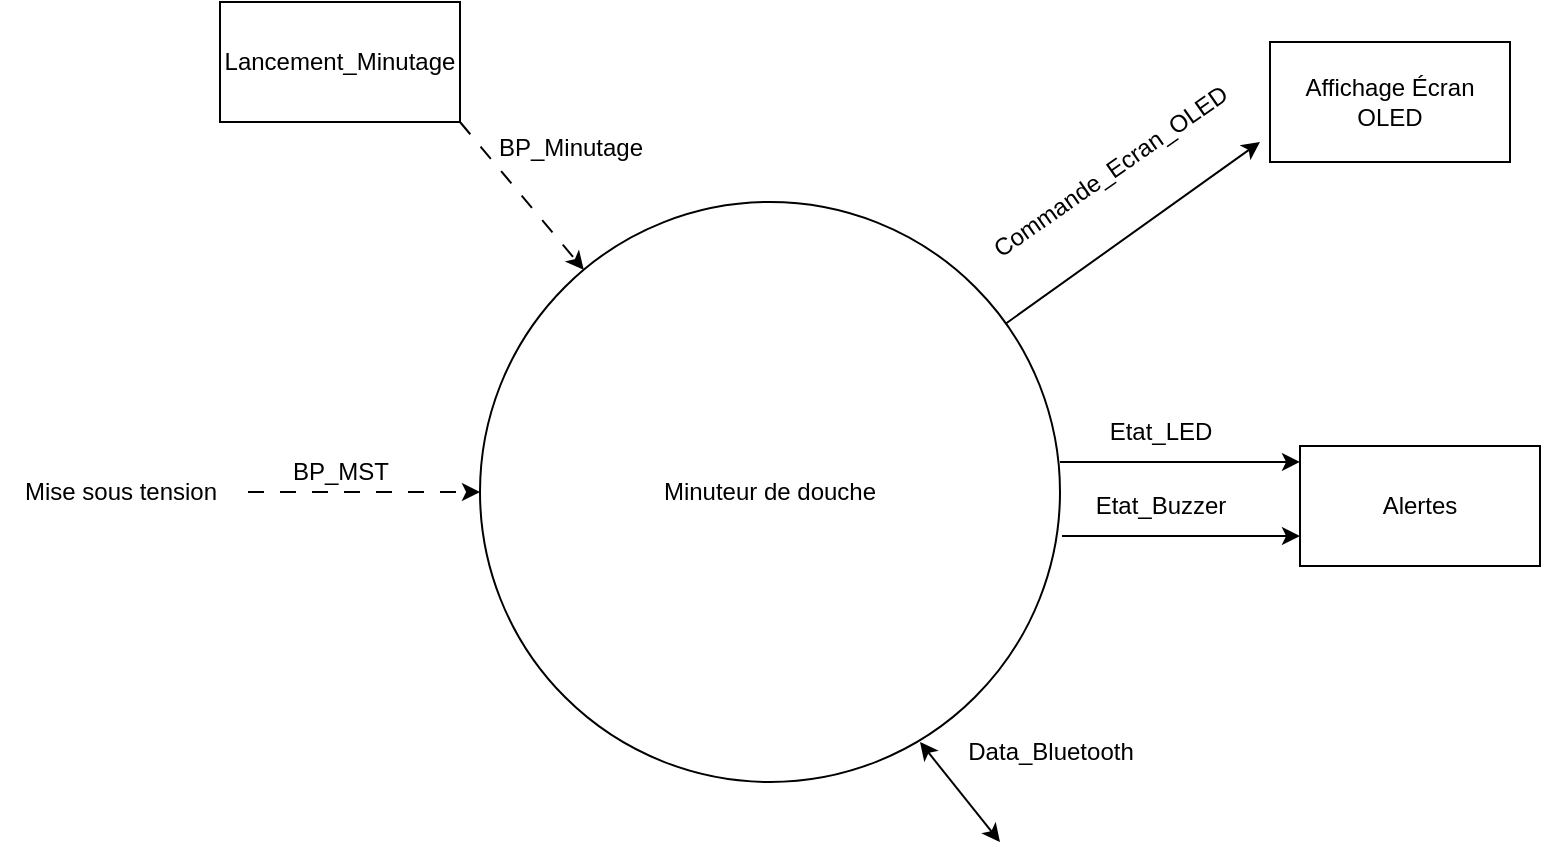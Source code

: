 <mxfile version="27.0.4">
  <diagram name="Page-1" id="L1znFtw4LHjlzSLDoQAo">
    <mxGraphModel dx="858" dy="641" grid="1" gridSize="10" guides="1" tooltips="1" connect="1" arrows="1" fold="1" page="1" pageScale="1" pageWidth="827" pageHeight="1169" math="0" shadow="0">
      <root>
        <mxCell id="0" />
        <mxCell id="1" parent="0" />
        <mxCell id="gsZjfwyLaX7j5rnLrjaP-1" value="Minuteur de douche" style="ellipse;whiteSpace=wrap;html=1;aspect=fixed;" parent="1" vertex="1">
          <mxGeometry x="260" y="170" width="290" height="290" as="geometry" />
        </mxCell>
        <mxCell id="gsZjfwyLaX7j5rnLrjaP-2" value="Affichage Écran OLED" style="rounded=0;whiteSpace=wrap;html=1;" parent="1" vertex="1">
          <mxGeometry x="655" y="90" width="120" height="60" as="geometry" />
        </mxCell>
        <mxCell id="gsZjfwyLaX7j5rnLrjaP-3" value="Lancement_Minutage" style="rounded=0;whiteSpace=wrap;html=1;" parent="1" vertex="1">
          <mxGeometry x="130" y="70" width="120" height="60" as="geometry" />
        </mxCell>
        <mxCell id="gsZjfwyLaX7j5rnLrjaP-4" value="Mise sous tension" style="text;html=1;align=center;verticalAlign=middle;resizable=0;points=[];autosize=1;strokeColor=none;fillColor=none;" parent="1" vertex="1">
          <mxGeometry x="20" y="300" width="120" height="30" as="geometry" />
        </mxCell>
        <mxCell id="gsZjfwyLaX7j5rnLrjaP-5" value="Alertes" style="rounded=0;whiteSpace=wrap;html=1;" parent="1" vertex="1">
          <mxGeometry x="670" y="292" width="120" height="60" as="geometry" />
        </mxCell>
        <mxCell id="gsZjfwyLaX7j5rnLrjaP-7" value="" style="endArrow=classic;html=1;rounded=0;dashed=1;dashPattern=8 8;" parent="1" target="gsZjfwyLaX7j5rnLrjaP-1" edge="1">
          <mxGeometry width="50" height="50" relative="1" as="geometry">
            <mxPoint x="250" y="130" as="sourcePoint" />
            <mxPoint x="300" y="80" as="targetPoint" />
          </mxGeometry>
        </mxCell>
        <mxCell id="gsZjfwyLaX7j5rnLrjaP-8" value="BP_Minutage" style="text;html=1;align=center;verticalAlign=middle;resizable=0;points=[];autosize=1;strokeColor=none;fillColor=none;" parent="1" vertex="1">
          <mxGeometry x="255" y="128" width="100" height="30" as="geometry" />
        </mxCell>
        <mxCell id="gsZjfwyLaX7j5rnLrjaP-9" value="" style="endArrow=classic;html=1;rounded=0;" parent="1" source="gsZjfwyLaX7j5rnLrjaP-1" edge="1">
          <mxGeometry width="50" height="50" relative="1" as="geometry">
            <mxPoint x="620" y="170" as="sourcePoint" />
            <mxPoint x="650" y="140" as="targetPoint" />
          </mxGeometry>
        </mxCell>
        <mxCell id="gsZjfwyLaX7j5rnLrjaP-10" value="Commande_Ecran_OLED" style="text;html=1;align=center;verticalAlign=middle;resizable=0;points=[];autosize=1;strokeColor=none;fillColor=none;rotation=-35;" parent="1" vertex="1">
          <mxGeometry x="495" y="140" width="160" height="30" as="geometry" />
        </mxCell>
        <mxCell id="gsZjfwyLaX7j5rnLrjaP-11" value="" style="endArrow=classic;html=1;rounded=0;dashed=1;dashPattern=8 8;entryX=0;entryY=0.5;entryDx=0;entryDy=0;" parent="1" target="gsZjfwyLaX7j5rnLrjaP-1" edge="1">
          <mxGeometry width="50" height="50" relative="1" as="geometry">
            <mxPoint x="144" y="315" as="sourcePoint" />
            <mxPoint x="322" y="214" as="targetPoint" />
          </mxGeometry>
        </mxCell>
        <mxCell id="gsZjfwyLaX7j5rnLrjaP-12" value="" style="endArrow=classic;html=1;rounded=0;entryX=0;entryY=0.133;entryDx=0;entryDy=0;entryPerimeter=0;" parent="1" target="gsZjfwyLaX7j5rnLrjaP-5" edge="1">
          <mxGeometry width="50" height="50" relative="1" as="geometry">
            <mxPoint x="550" y="300" as="sourcePoint" />
            <mxPoint x="667" y="290" as="targetPoint" />
          </mxGeometry>
        </mxCell>
        <mxCell id="gsZjfwyLaX7j5rnLrjaP-13" value="Etat_LED" style="text;html=1;align=center;verticalAlign=middle;resizable=0;points=[];autosize=1;strokeColor=none;fillColor=none;" parent="1" vertex="1">
          <mxGeometry x="565" y="270" width="70" height="30" as="geometry" />
        </mxCell>
        <mxCell id="gsZjfwyLaX7j5rnLrjaP-14" value="" style="endArrow=classic;html=1;rounded=0;entryX=-0.008;entryY=0.367;entryDx=0;entryDy=0;entryPerimeter=0;" parent="1" edge="1">
          <mxGeometry width="50" height="50" relative="1" as="geometry">
            <mxPoint x="551" y="337" as="sourcePoint" />
            <mxPoint x="670" y="337" as="targetPoint" />
          </mxGeometry>
        </mxCell>
        <mxCell id="gsZjfwyLaX7j5rnLrjaP-16" value="Etat_Buzzer" style="text;html=1;align=center;verticalAlign=middle;resizable=0;points=[];autosize=1;strokeColor=none;fillColor=none;" parent="1" vertex="1">
          <mxGeometry x="555" y="307" width="90" height="30" as="geometry" />
        </mxCell>
        <mxCell id="gsZjfwyLaX7j5rnLrjaP-17" value="" style="endArrow=classic;startArrow=classic;html=1;rounded=0;" parent="1" edge="1">
          <mxGeometry width="50" height="50" relative="1" as="geometry">
            <mxPoint x="520" y="490" as="sourcePoint" />
            <mxPoint x="480" y="440" as="targetPoint" />
          </mxGeometry>
        </mxCell>
        <mxCell id="gsZjfwyLaX7j5rnLrjaP-18" value="Data_Bluetooth" style="text;html=1;align=center;verticalAlign=middle;resizable=0;points=[];autosize=1;strokeColor=none;fillColor=none;" parent="1" vertex="1">
          <mxGeometry x="490" y="430" width="110" height="30" as="geometry" />
        </mxCell>
        <mxCell id="DnuYoLkaCUsHTXOjV8px-1" value="BP_MST" style="text;html=1;align=center;verticalAlign=middle;resizable=0;points=[];autosize=1;strokeColor=none;fillColor=none;" parent="1" vertex="1">
          <mxGeometry x="155" y="290" width="70" height="30" as="geometry" />
        </mxCell>
      </root>
    </mxGraphModel>
  </diagram>
</mxfile>
